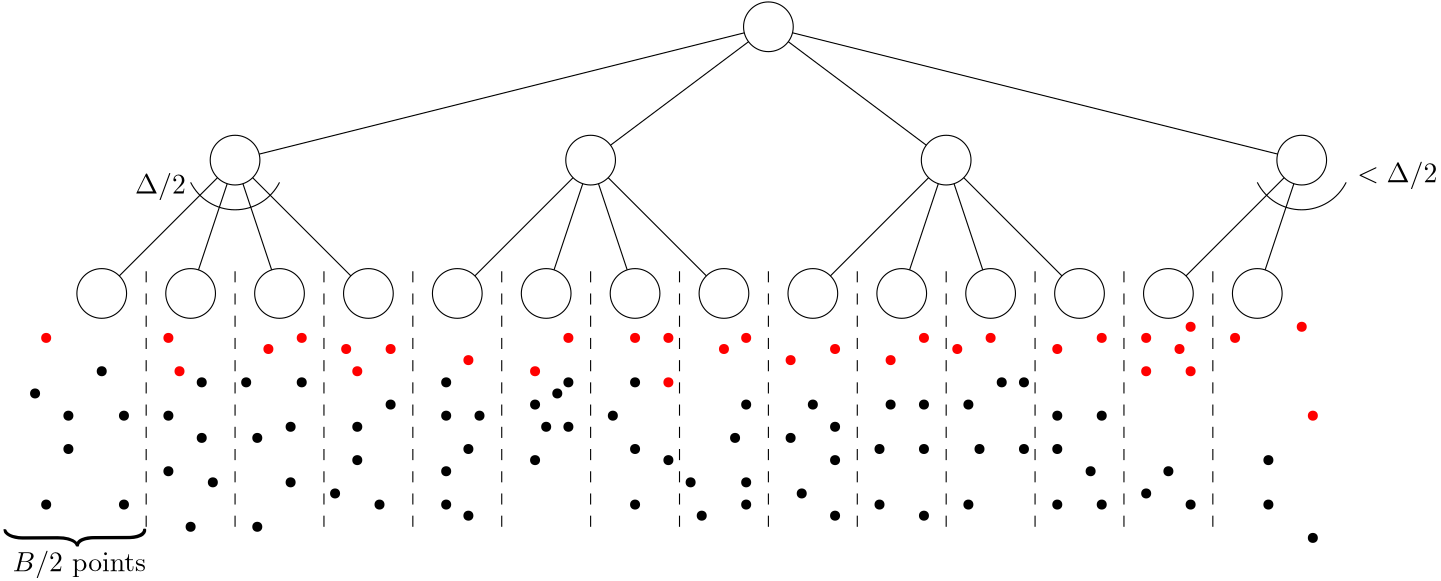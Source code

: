 <?xml version="1.0"?>
<!DOCTYPE ipe SYSTEM "ipe.dtd">
<ipe version="70005" creator="Ipe 7.1.4">
<info created="D:20160506222515" modified="D:20160506222925"/>
<ipestyle name="basic">
<symbol name="arrow/arc(spx)">
<path stroke="sym-stroke" fill="sym-stroke" pen="sym-pen">
0 0 m
-1 0.333 l
-1 -0.333 l
h
</path>
</symbol>
<symbol name="arrow/farc(spx)">
<path stroke="sym-stroke" fill="white" pen="sym-pen">
0 0 m
-1 0.333 l
-1 -0.333 l
h
</path>
</symbol>
<symbol name="mark/circle(sx)" transformations="translations">
<path fill="sym-stroke">
0.6 0 0 0.6 0 0 e
0.4 0 0 0.4 0 0 e
</path>
</symbol>
<symbol name="mark/disk(sx)" transformations="translations">
<path fill="sym-stroke">
0.6 0 0 0.6 0 0 e
</path>
</symbol>
<symbol name="mark/fdisk(sfx)" transformations="translations">
<group>
<path fill="sym-fill">
0.5 0 0 0.5 0 0 e
</path>
<path fill="sym-stroke" fillrule="eofill">
0.6 0 0 0.6 0 0 e
0.4 0 0 0.4 0 0 e
</path>
</group>
</symbol>
<symbol name="mark/box(sx)" transformations="translations">
<path fill="sym-stroke" fillrule="eofill">
-0.6 -0.6 m
0.6 -0.6 l
0.6 0.6 l
-0.6 0.6 l
h
-0.4 -0.4 m
0.4 -0.4 l
0.4 0.4 l
-0.4 0.4 l
h
</path>
</symbol>
<symbol name="mark/square(sx)" transformations="translations">
<path fill="sym-stroke">
-0.6 -0.6 m
0.6 -0.6 l
0.6 0.6 l
-0.6 0.6 l
h
</path>
</symbol>
<symbol name="mark/fsquare(sfx)" transformations="translations">
<group>
<path fill="sym-fill">
-0.5 -0.5 m
0.5 -0.5 l
0.5 0.5 l
-0.5 0.5 l
h
</path>
<path fill="sym-stroke" fillrule="eofill">
-0.6 -0.6 m
0.6 -0.6 l
0.6 0.6 l
-0.6 0.6 l
h
-0.4 -0.4 m
0.4 -0.4 l
0.4 0.4 l
-0.4 0.4 l
h
</path>
</group>
</symbol>
<symbol name="mark/cross(sx)" transformations="translations">
<group>
<path fill="sym-stroke">
-0.43 -0.57 m
0.57 0.43 l
0.43 0.57 l
-0.57 -0.43 l
h
</path>
<path fill="sym-stroke">
-0.43 0.57 m
0.57 -0.43 l
0.43 -0.57 l
-0.57 0.43 l
h
</path>
</group>
</symbol>
<symbol name="arrow/fnormal(spx)">
<path stroke="sym-stroke" fill="white" pen="sym-pen">
0 0 m
-1 0.333 l
-1 -0.333 l
h
</path>
</symbol>
<symbol name="arrow/pointed(spx)">
<path stroke="sym-stroke" fill="sym-stroke" pen="sym-pen">
0 0 m
-1 0.333 l
-0.8 0 l
-1 -0.333 l
h
</path>
</symbol>
<symbol name="arrow/fpointed(spx)">
<path stroke="sym-stroke" fill="white" pen="sym-pen">
0 0 m
-1 0.333 l
-0.8 0 l
-1 -0.333 l
h
</path>
</symbol>
<symbol name="arrow/linear(spx)">
<path stroke="sym-stroke" pen="sym-pen">
-1 0.333 m
0 0 l
-1 -0.333 l
</path>
</symbol>
<symbol name="arrow/fdouble(spx)">
<path stroke="sym-stroke" fill="white" pen="sym-pen">
0 0 m
-1 0.333 l
-1 -0.333 l
h
-1 0 m
-2 0.333 l
-2 -0.333 l
h
</path>
</symbol>
<symbol name="arrow/double(spx)">
<path stroke="sym-stroke" fill="sym-stroke" pen="sym-pen">
0 0 m
-1 0.333 l
-1 -0.333 l
h
-1 0 m
-2 0.333 l
-2 -0.333 l
h
</path>
</symbol>
<pen name="heavier" value="0.8"/>
<pen name="fat" value="1.2"/>
<pen name="ultrafat" value="2"/>
<symbolsize name="large" value="5"/>
<symbolsize name="small" value="2"/>
<symbolsize name="tiny" value="1.1"/>
<arrowsize name="large" value="10"/>
<arrowsize name="small" value="5"/>
<arrowsize name="tiny" value="3"/>
<color name="red" value="1 0 0"/>
<color name="green" value="0 1 0"/>
<color name="blue" value="0 0 1"/>
<color name="yellow" value="1 1 0"/>
<color name="orange" value="1 0.647 0"/>
<color name="gold" value="1 0.843 0"/>
<color name="purple" value="0.627 0.125 0.941"/>
<color name="gray" value="0.745"/>
<color name="brown" value="0.647 0.165 0.165"/>
<color name="navy" value="0 0 0.502"/>
<color name="pink" value="1 0.753 0.796"/>
<color name="seagreen" value="0.18 0.545 0.341"/>
<color name="turquoise" value="0.251 0.878 0.816"/>
<color name="violet" value="0.933 0.51 0.933"/>
<color name="darkblue" value="0 0 0.545"/>
<color name="darkcyan" value="0 0.545 0.545"/>
<color name="darkgray" value="0.663"/>
<color name="darkgreen" value="0 0.392 0"/>
<color name="darkmagenta" value="0.545 0 0.545"/>
<color name="darkorange" value="1 0.549 0"/>
<color name="darkred" value="0.545 0 0"/>
<color name="lightblue" value="0.678 0.847 0.902"/>
<color name="lightcyan" value="0.878 1 1"/>
<color name="lightgray" value="0.827"/>
<color name="lightgreen" value="0.565 0.933 0.565"/>
<color name="lightyellow" value="1 1 0.878"/>
<dashstyle name="dashed" value="[4] 0"/>
<dashstyle name="dotted" value="[1 3] 0"/>
<dashstyle name="dash dotted" value="[4 2 1 2] 0"/>
<dashstyle name="dash dot dotted" value="[4 2 1 2 1 2] 0"/>
<textsize name="large" value="\large"/>
<textsize name="Large" value="\Large"/>
<textsize name="LARGE" value="\LARGE"/>
<textsize name="huge" value="\huge"/>
<textsize name="Huge" value="\Huge"/>
<textsize name="small" value="\small"/>
<textsize name="footnote" value="\footnotesize"/>
<textsize name="tiny" value="\tiny"/>
<textstyle name="center" begin="\begin{center}" end="\end{center}"/>
<textstyle name="itemize" begin="\begin{itemize}" end="\end{itemize}"/>
<textstyle name="item" begin="\begin{itemize}\item{}" end="\end{itemize}"/>
<gridsize name="4 pts" value="4"/>
<gridsize name="8 pts (~3 mm)" value="8"/>
<gridsize name="16 pts (~6 mm)" value="16"/>
<gridsize name="32 pts (~12 mm)" value="32"/>
<gridsize name="10 pts (~3.5 mm)" value="10"/>
<gridsize name="20 pts (~7 mm)" value="20"/>
<gridsize name="14 pts (~5 mm)" value="14"/>
<gridsize name="28 pts (~10 mm)" value="28"/>
<gridsize name="56 pts (~20 mm)" value="56"/>
<anglesize name="90 deg" value="90"/>
<anglesize name="60 deg" value="60"/>
<anglesize name="45 deg" value="45"/>
<anglesize name="30 deg" value="30"/>
<anglesize name="22.5 deg" value="22.5"/>
<tiling name="falling" angle="-60" step="4" width="1"/>
<tiling name="rising" angle="30" step="4" width="1"/>
</ipestyle>
<page>
<layer name="alpha"/>
<view layers="alpha" active="alpha"/>
<path layer="alpha" stroke="black">
56 552 m
104 600 l
</path>
<path stroke="black">
88 552 m
104 600 l
</path>
<path stroke="black">
120 552 m
104 600 l
</path>
<path stroke="black">
152 552 m
104 600 l
</path>
<path stroke="black">
184 552 m
232 600 l
</path>
<path stroke="black">
216 552 m
232 600 l
</path>
<path stroke="black">
248 552 m
232 600 l
</path>
<path stroke="black">
280 552 m
232 600 l
</path>
<path stroke="black">
312 552 m
360 600 l
</path>
<path stroke="black">
344 552 m
360 600 l
</path>
<path stroke="black">
376 552 m
360 600 l
</path>
<path stroke="black">
408 552 m
360 600 l
</path>
<path stroke="black">
440 552 m
488 600 l
</path>
<path stroke="black">
472 552 m
488 600 l
</path>
<path stroke="black">
104 600 m
296 648 l
</path>
<path stroke="black">
232 600 m
296 648 l
</path>
<path stroke="black">
360 600 m
296 648 l
</path>
<path stroke="black">
488 600 m
296 648 l
</path>
<path stroke="black" fill="white">
8.94427 0 0 8.94427 88 552 e
</path>
<path stroke="black" fill="white">
8.94427 0 0 8.94427 56 552 e
</path>
<path matrix="1 0 0 1 32 0" stroke="black" fill="white">
8.94427 0 0 8.94427 88 552 e
</path>
<path matrix="1 0 0 1 64 0" stroke="black" fill="white">
8.94427 0 0 8.94427 88 552 e
</path>
<path matrix="1 0 0 1 96 0" stroke="black" fill="white">
8.94427 0 0 8.94427 88 552 e
</path>
<path matrix="1 0 0 1 128 0" stroke="black" fill="white">
8.94427 0 0 8.94427 88 552 e
</path>
<path matrix="1 0 0 1 160 0" stroke="black" fill="white">
8.94427 0 0 8.94427 88 552 e
</path>
<path matrix="1 0 0 1 192 0" stroke="black" fill="white">
8.94427 0 0 8.94427 88 552 e
</path>
<path matrix="1 0 0 1 224 0" stroke="black" fill="white">
8.94427 0 0 8.94427 88 552 e
</path>
<path matrix="1 0 0 1 256 0" stroke="black" fill="white">
8.94427 0 0 8.94427 88 552 e
</path>
<path matrix="1 0 0 1 288 0" stroke="black" fill="white">
8.94427 0 0 8.94427 88 552 e
</path>
<path matrix="1 0 0 1 320 0" stroke="black" fill="white">
8.94427 0 0 8.94427 88 552 e
</path>
<path matrix="1 0 0 1 352 0" stroke="black" fill="white">
8.94427 0 0 8.94427 88 552 e
</path>
<path matrix="1 0 0 1 384 0" stroke="black" fill="white">
8.94427 0 0 8.94427 88 552 e
</path>
<path matrix="1 0 0 1 16 48" stroke="black" fill="white">
8.94427 0 0 8.94427 88 552 e
</path>
<path matrix="1 0 0 1 144 48" stroke="black" fill="white">
8.94427 0 0 8.94427 88 552 e
</path>
<path matrix="1 0 0 1 272 48" stroke="black" fill="white">
8.94427 0 0 8.94427 88 552 e
</path>
<path matrix="1 0 0 1 400 48" stroke="black" fill="white">
8.94427 0 0 8.94427 88 552 e
</path>
<path matrix="1 0 0 1 208 96" stroke="black" fill="white">
8.94427 0 0 8.94427 88 552 e
</path>
<path stroke="black" fill="white" dash="dashed">
72 560 m
72 464 l
</path>
<path stroke="black" fill="white" dash="dashed">
104 560 m
104 464 l
</path>
<path stroke="black" fill="white" dash="dashed">
136 560 m
136 464 l
</path>
<path stroke="black" fill="white" dash="dashed">
168 560 m
168 464 l
</path>
<path stroke="black" fill="white" dash="dashed">
200 560 m
200 464 l
</path>
<path stroke="black" fill="white" dash="dashed">
232 560 m
232 464 l
</path>
<path stroke="black" fill="white" dash="dashed">
264 560 m
264 464 l
</path>
<path stroke="black" fill="white" dash="dashed">
296 560 m
296 464 l
</path>
<path stroke="black" fill="white" dash="dashed">
328 560 m
328 464 l
</path>
<path stroke="black" fill="white" dash="dashed">
360 560 m
360 464 l
</path>
<path stroke="black" fill="white" dash="dashed">
392 560 m
392 464 l
</path>
<path stroke="black" fill="white" dash="dashed">
424 560 m
424 464 l
</path>
<path stroke="black" fill="white" dash="dashed">
456 560 m
456 464 l
</path>
<use name="mark/disk(sx)" pos="36 536" size="normal" stroke="red"/>
<use name="mark/disk(sx)" pos="56 524" size="normal" stroke="black"/>
<use name="mark/disk(sx)" pos="44 496" size="normal" stroke="black"/>
<use name="mark/disk(sx)" pos="32 516" size="normal" stroke="black"/>
<use name="mark/disk(sx)" pos="64 508" size="normal" stroke="black"/>
<use name="mark/disk(sx)" pos="64 476" size="normal" stroke="black"/>
<use name="mark/disk(sx)" pos="36 476" size="normal" stroke="black"/>
<use name="mark/disk(sx)" pos="44 508" size="normal" stroke="black"/>
<use name="mark/disk(sx)" pos="80 536" size="normal" stroke="red"/>
<use name="mark/disk(sx)" pos="92 520" size="normal" stroke="black"/>
<use name="mark/disk(sx)" pos="92 500" size="normal" stroke="black"/>
<use name="mark/disk(sx)" pos="80 508" size="normal" stroke="black"/>
<use name="mark/disk(sx)" pos="84 524" size="normal" stroke="red"/>
<use name="mark/disk(sx)" pos="96 484" size="normal" stroke="black"/>
<use name="mark/disk(sx)" pos="80 488" size="normal" stroke="black"/>
<use name="mark/disk(sx)" pos="88 468" size="normal" stroke="black"/>
<use name="mark/disk(sx)" pos="116 532" size="normal" stroke="red"/>
<use name="mark/disk(sx)" pos="128 536" size="normal" stroke="red"/>
<use name="mark/disk(sx)" pos="128 520" size="normal" stroke="black"/>
<use name="mark/disk(sx)" pos="108 520" size="normal" stroke="black"/>
<use name="mark/disk(sx)" pos="112 500" size="normal" stroke="black"/>
<use name="mark/disk(sx)" pos="124 504" size="normal" stroke="black"/>
<use name="mark/disk(sx)" pos="124 484" size="normal" stroke="black"/>
<use name="mark/disk(sx)" pos="112 468" size="normal" stroke="black"/>
<use name="mark/disk(sx)" pos="144 532" size="normal" stroke="red"/>
<use name="mark/disk(sx)" pos="148 524" size="normal" stroke="red"/>
<use name="mark/disk(sx)" pos="160 532" size="normal" stroke="red"/>
<use name="mark/disk(sx)" pos="160 512" size="normal" stroke="black"/>
<use name="mark/disk(sx)" pos="156 476" size="normal" stroke="black"/>
<use name="mark/disk(sx)" pos="148 492" size="normal" stroke="black"/>
<use name="mark/disk(sx)" pos="148 504" size="normal" stroke="black"/>
<use name="mark/disk(sx)" pos="140 480" size="normal" stroke="black"/>
<use name="mark/disk(sx)" pos="180 520" size="normal" stroke="black"/>
<use name="mark/disk(sx)" pos="188 528" size="normal" stroke="red"/>
<use name="mark/disk(sx)" pos="188 496" size="normal" stroke="black"/>
<use name="mark/disk(sx)" pos="188 472" size="normal" stroke="black"/>
<use name="mark/disk(sx)" pos="180 476" size="normal" stroke="black"/>
<use name="mark/disk(sx)" pos="180 488" size="normal" stroke="black"/>
<use name="mark/disk(sx)" pos="180 508" size="normal" stroke="black"/>
<use name="mark/disk(sx)" pos="192 508" size="normal" stroke="black"/>
<use name="mark/disk(sx)" pos="212 524" size="normal" stroke="red"/>
<use name="mark/disk(sx)" pos="216 504" size="normal" stroke="black"/>
<use name="mark/disk(sx)" pos="224 520" size="normal" stroke="black"/>
<use name="mark/disk(sx)" pos="224 536" size="normal" stroke="red"/>
<use name="mark/disk(sx)" pos="212 512" size="normal" stroke="black"/>
<use name="mark/disk(sx)" pos="212 492" size="normal" stroke="black"/>
<use name="mark/disk(sx)" pos="224 504" size="normal" stroke="black"/>
<use name="mark/disk(sx)" pos="220 516" size="normal" stroke="black"/>
<use name="mark/disk(sx)" pos="248 536" size="normal" stroke="red"/>
<use name="mark/disk(sx)" pos="260 536" size="normal" stroke="red"/>
<use name="mark/disk(sx)" pos="260 520" size="normal" stroke="red"/>
<use name="mark/disk(sx)" pos="260 492" size="normal" stroke="black"/>
<use name="mark/disk(sx)" pos="248 476" size="normal" stroke="black"/>
<use name="mark/disk(sx)" pos="248 496" size="normal" stroke="black"/>
<use name="mark/disk(sx)" pos="248 520" size="normal" stroke="black"/>
<use name="mark/disk(sx)" pos="240 508" size="normal" stroke="black"/>
<use name="mark/disk(sx)" pos="280 532" size="normal" stroke="red"/>
<use name="mark/disk(sx)" pos="288 536" size="normal" stroke="red"/>
<use name="mark/disk(sx)" pos="288 512" size="normal" stroke="black"/>
<use name="mark/disk(sx)" pos="288 476" size="normal" stroke="black"/>
<use name="mark/disk(sx)" pos="272 472" size="normal" stroke="black"/>
<use name="mark/disk(sx)" pos="268 484" size="normal" stroke="black"/>
<use name="mark/disk(sx)" pos="288 484" size="normal" stroke="black"/>
<use name="mark/disk(sx)" pos="284 500" size="normal" stroke="black"/>
<use name="mark/disk(sx)" pos="308 480" size="normal" stroke="black"/>
<use name="mark/disk(sx)" pos="320 492" size="normal" stroke="black"/>
<use name="mark/disk(sx)" pos="312 512" size="normal" stroke="black"/>
<use name="mark/disk(sx)" pos="304 528" size="normal" stroke="red"/>
<use name="mark/disk(sx)" pos="304 500" size="normal" stroke="black"/>
<use name="mark/disk(sx)" pos="320 472" size="normal" stroke="black"/>
<use name="mark/disk(sx)" pos="320 504" size="normal" stroke="black"/>
<use name="mark/disk(sx)" pos="320 532" size="normal" stroke="red"/>
<use name="mark/disk(sx)" pos="340 528" size="normal" stroke="red"/>
<use name="mark/disk(sx)" pos="352 536" size="normal" stroke="red"/>
<use name="mark/disk(sx)" pos="352 512" size="normal" stroke="black"/>
<use name="mark/disk(sx)" pos="340 512" size="normal" stroke="black"/>
<use name="mark/disk(sx)" pos="336 496" size="normal" stroke="black"/>
<use name="mark/disk(sx)" pos="352 496" size="normal" stroke="black"/>
<use name="mark/disk(sx)" pos="352 472" size="normal" stroke="black"/>
<use name="mark/disk(sx)" pos="336 476" size="normal" stroke="black"/>
<use name="mark/disk(sx)" pos="364 532" size="normal" stroke="red"/>
<use name="mark/disk(sx)" pos="376 536" size="normal" stroke="red"/>
<use name="mark/disk(sx)" pos="388 520" size="normal" stroke="black"/>
<use name="mark/disk(sx)" pos="388 496" size="normal" stroke="black"/>
<use name="mark/disk(sx)" pos="372 496" size="normal" stroke="black"/>
<use name="mark/disk(sx)" pos="368 512" size="normal" stroke="black"/>
<use name="mark/disk(sx)" pos="380 520" size="normal" stroke="black"/>
<use name="mark/disk(sx)" pos="368 476" size="normal" stroke="black"/>
<use name="mark/disk(sx)" pos="400 532" size="normal" stroke="red"/>
<use name="mark/disk(sx)" pos="416 536" size="normal" stroke="red"/>
<use name="mark/disk(sx)" pos="416 508" size="normal" stroke="black"/>
<use name="mark/disk(sx)" pos="416 476" size="normal" stroke="black"/>
<use name="mark/disk(sx)" pos="400 476" size="normal" stroke="black"/>
<use name="mark/disk(sx)" pos="400 496" size="normal" stroke="black"/>
<use name="mark/disk(sx)" pos="400 508" size="normal" stroke="black"/>
<use name="mark/disk(sx)" pos="412 488" size="normal" stroke="black"/>
<use name="mark/disk(sx)" pos="444 532" size="normal" stroke="red"/>
<use name="mark/disk(sx)" pos="432 536" size="normal" stroke="red"/>
<use name="mark/disk(sx)" pos="432 524" size="normal" stroke="red"/>
<use name="mark/disk(sx)" pos="448 524" size="normal" stroke="red"/>
<use name="mark/disk(sx)" pos="448 540" size="normal" stroke="red"/>
<use name="mark/disk(sx)" pos="448 476" size="normal" stroke="black"/>
<use name="mark/disk(sx)" pos="432 480" size="normal" stroke="black"/>
<use name="mark/disk(sx)" pos="440 488" size="normal" stroke="black"/>
<use name="mark/disk(sx)" pos="464 536" size="normal" stroke="red"/>
<use name="mark/disk(sx)" pos="488 540" size="normal" stroke="red"/>
<use name="mark/disk(sx)" pos="492 508" size="normal" stroke="red"/>
<use name="mark/disk(sx)" pos="476 476" size="normal" stroke="black"/>
<use name="mark/disk(sx)" pos="492 464" size="normal" stroke="black"/>
<use name="mark/disk(sx)" pos="476 492" size="normal" stroke="black"/>
<path stroke="black">
120 592 m
17.8885 0 0 -17.8885 104 600 88 592 a
</path>
<text matrix="1 0 0 1 -60 -8" transformations="translations" pos="128 596" stroke="black" type="label" width="18.265" height="7.473" depth="2.49" valign="baseline">$\Delta / 2$</text>
<text matrix="1 0 0 1 380 -4" transformations="translations" pos="128 596" stroke="black" type="label" width="28.781" height="7.473" depth="2.49" valign="baseline">$&lt; \Delta / 2$</text>
<path stroke="black">
504 592 m
17.8885 0 0 -17.8885 488 600 472 592 a
</path>
<text matrix="-0.100397 0.722425 -2.08003 -0.00770917 1492.26 398.469" pos="92 684" stroke="black" type="label" width="12.394" height="18.587" depth="6.2" valign="baseline" size="Huge">\{</text>
<text matrix="1 0 0 1 -16 -4" pos="40 456" stroke="black" type="label" width="47.963" height="7.473" depth="2.49" valign="baseline">$B/2$ points</text>
</page>
</ipe>
